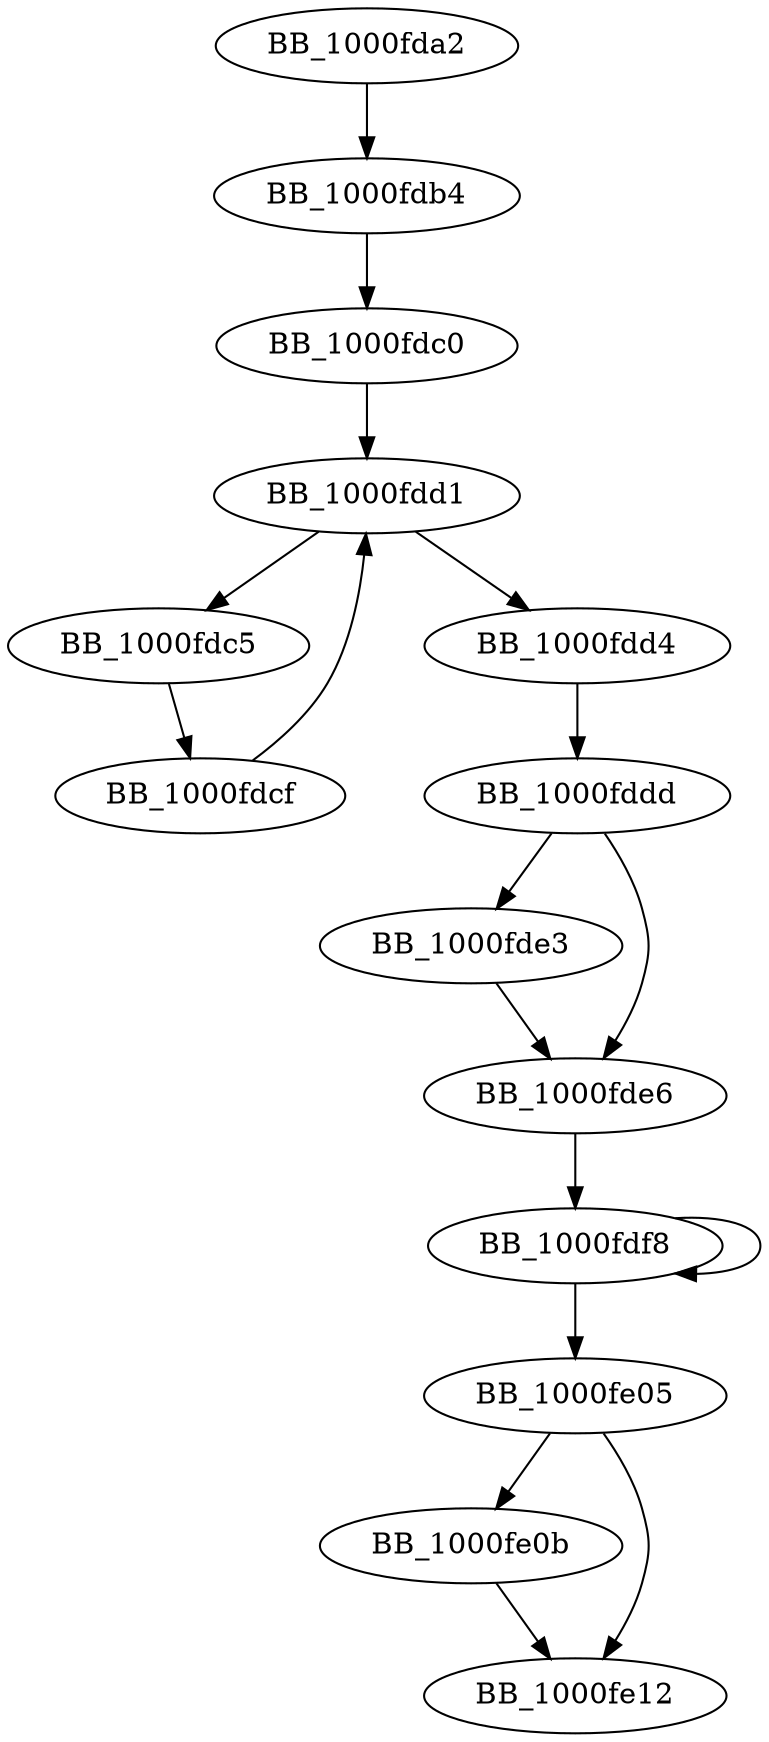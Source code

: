 DiGraph __forcdecpt_l{
BB_1000fda2->BB_1000fdb4
BB_1000fdb4->BB_1000fdc0
BB_1000fdc0->BB_1000fdd1
BB_1000fdc5->BB_1000fdcf
BB_1000fdcf->BB_1000fdd1
BB_1000fdd1->BB_1000fdc5
BB_1000fdd1->BB_1000fdd4
BB_1000fdd4->BB_1000fddd
BB_1000fddd->BB_1000fde3
BB_1000fddd->BB_1000fde6
BB_1000fde3->BB_1000fde6
BB_1000fde6->BB_1000fdf8
BB_1000fdf8->BB_1000fdf8
BB_1000fdf8->BB_1000fe05
BB_1000fe05->BB_1000fe0b
BB_1000fe05->BB_1000fe12
BB_1000fe0b->BB_1000fe12
}
